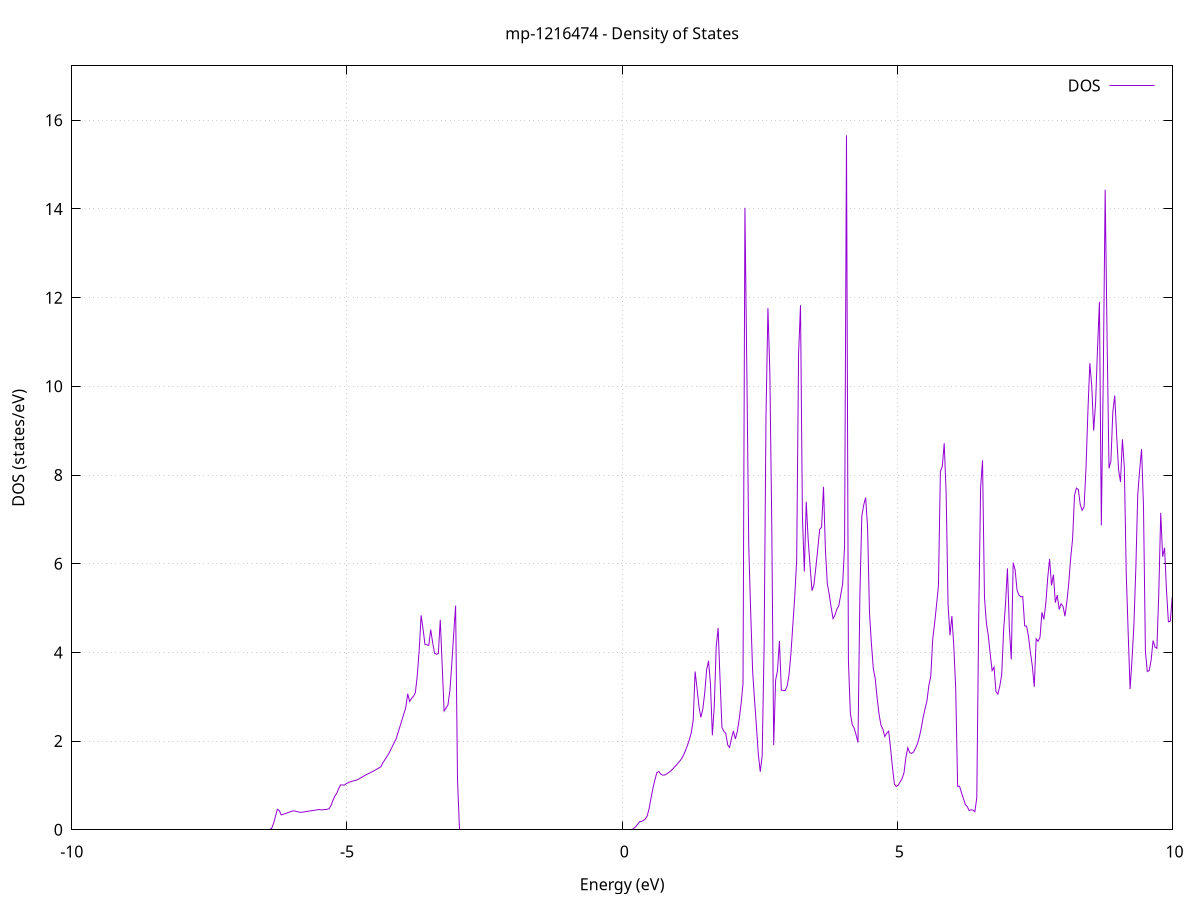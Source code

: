 set title 'mp-1216474 - Density of States'
set xlabel 'Energy (eV)'
set ylabel 'DOS (states/eV)'
set grid
set xrange [-10:10]
set yrange [0:17.226]
set xzeroaxis lt -1
set terminal png size 800,600
set output 'mp-1216474_dos_gnuplot.png'
plot '-' using 1:2 with lines title 'DOS'
-34.743900 0.000000
-34.709100 0.000000
-34.674300 0.000000
-34.639500 0.000000
-34.604600 0.000000
-34.569800 0.000000
-34.535000 0.000000
-34.500200 0.000000
-34.465400 0.000000
-34.430600 0.000000
-34.395700 0.000000
-34.360900 0.000000
-34.326100 0.000000
-34.291300 0.000000
-34.256500 0.000000
-34.221700 0.000000
-34.186800 0.000000
-34.152000 0.000000
-34.117200 0.000000
-34.082400 0.000000
-34.047600 0.000000
-34.012800 0.000000
-33.978000 0.000000
-33.943100 0.000000
-33.908300 0.000000
-33.873500 0.000000
-33.838700 0.000000
-33.803900 0.000000
-33.769100 0.000000
-33.734200 0.000000
-33.699400 0.000000
-33.664600 0.000000
-33.629800 0.000000
-33.595000 0.000000
-33.560200 0.000000
-33.525300 0.000000
-33.490500 0.000000
-33.455700 0.000000
-33.420900 0.000000
-33.386100 0.000000
-33.351300 0.000000
-33.316400 0.000000
-33.281600 0.000000
-33.246800 0.000000
-33.212000 0.000000
-33.177200 0.000000
-33.142400 0.000000
-33.107500 0.000000
-33.072700 0.000000
-33.037900 0.000000
-33.003100 0.000000
-32.968300 0.000000
-32.933500 0.000000
-32.898600 0.000000
-32.863800 0.000000
-32.829000 0.000000
-32.794200 0.000000
-32.759400 0.000000
-32.724600 0.000000
-32.689700 0.000000
-32.654900 0.000000
-32.620100 0.000000
-32.585300 0.000000
-32.550500 0.000000
-32.515700 0.000000
-32.480800 0.000000
-32.446000 0.000000
-32.411200 0.000000
-32.376400 0.000000
-32.341600 0.000000
-32.306800 0.000000
-32.271900 0.000000
-32.237100 0.000000
-32.202300 0.000000
-32.167500 0.000000
-32.132700 0.000000
-32.097900 0.000000
-32.063000 0.000000
-32.028200 0.000000
-31.993400 0.000000
-31.958600 0.000000
-31.923800 0.000000
-31.889000 0.000000
-31.854100 0.000000
-31.819300 0.000000
-31.784500 0.000000
-31.749700 0.000000
-31.714900 0.000000
-31.680100 0.000000
-31.645200 0.000000
-31.610400 0.000000
-31.575600 3.325300
-31.540800 12.666300
-31.506000 12.861000
-31.471200 17.393500
-31.436400 87.759300
-31.401500 10.364900
-31.366700 14.617700
-31.331900 42.558600
-31.297100 24.880500
-31.262300 22.543400
-31.227500 29.054200
-31.192600 19.865200
-31.157800 20.879800
-31.123000 15.881700
-31.088200 56.715300
-31.053400 9.160300
-31.018600 8.404700
-30.983700 12.055500
-30.948900 30.645300
-30.914100 42.107200
-30.879300 14.110900
-30.844500 0.000000
-30.809700 26.529200
-30.774800 8.663200
-30.740000 8.575600
-30.705200 11.039900
-30.670400 15.677500
-30.635600 19.647000
-30.600800 13.934100
-30.565900 326.951100
-30.531100 0.000000
-30.496300 0.000000
-30.461500 0.000000
-30.426700 0.000000
-30.391900 0.000000
-30.357000 0.000000
-30.322200 0.000000
-30.287400 0.000000
-30.252600 0.000000
-30.217800 0.000000
-30.183000 0.000000
-30.148100 0.000000
-30.113300 0.000000
-30.078500 0.000000
-30.043700 0.000000
-30.008900 0.000000
-29.974100 0.000000
-29.939200 0.000000
-29.904400 0.000000
-29.869600 0.000000
-29.834800 0.000000
-29.800000 0.000000
-29.765200 0.000000
-29.730300 0.000000
-29.695500 0.000000
-29.660700 0.000000
-29.625900 0.000000
-29.591100 0.000000
-29.556300 0.000000
-29.521400 0.000000
-29.486600 0.000000
-29.451800 0.000000
-29.417000 0.000000
-29.382200 0.000000
-29.347400 0.000000
-29.312500 0.000000
-29.277700 0.000000
-29.242900 0.000000
-29.208100 0.000000
-29.173300 0.000000
-29.138500 0.000000
-29.103700 0.000000
-29.068800 0.000000
-29.034000 0.000000
-28.999200 0.000000
-28.964400 0.000000
-28.929600 0.000000
-28.894800 0.000000
-28.859900 0.000000
-28.825100 0.000000
-28.790300 0.000000
-28.755500 0.000000
-28.720700 0.000000
-28.685900 0.000000
-28.651000 0.000000
-28.616200 0.000000
-28.581400 0.000000
-28.546600 0.000000
-28.511800 0.000000
-28.477000 0.000000
-28.442100 0.000000
-28.407300 0.000000
-28.372500 0.000000
-28.337700 0.000000
-28.302900 0.000000
-28.268100 0.000000
-28.233200 0.000000
-28.198400 0.000000
-28.163600 0.000000
-28.128800 0.000000
-28.094000 0.000000
-28.059200 0.000000
-28.024300 0.000000
-27.989500 0.000000
-27.954700 0.000000
-27.919900 0.000000
-27.885100 0.000000
-27.850300 0.000000
-27.815400 0.000000
-27.780600 0.000000
-27.745800 0.000000
-27.711000 0.000000
-27.676200 0.000000
-27.641400 0.000000
-27.606500 0.000000
-27.571700 0.000000
-27.536900 0.000000
-27.502100 0.000000
-27.467300 0.000000
-27.432500 0.000000
-27.397600 0.000000
-27.362800 0.000000
-27.328000 0.000000
-27.293200 0.000000
-27.258400 0.000000
-27.223600 0.000000
-27.188700 0.000000
-27.153900 0.000000
-27.119100 0.000000
-27.084300 0.000000
-27.049500 0.000000
-27.014700 0.000000
-26.979800 0.000000
-26.945000 0.000000
-26.910200 0.000000
-26.875400 0.000000
-26.840600 0.000000
-26.805800 0.000000
-26.770900 0.000000
-26.736100 0.000000
-26.701300 0.000000
-26.666500 0.000000
-26.631700 0.000000
-26.596900 0.000000
-26.562100 0.000000
-26.527200 0.000000
-26.492400 0.000000
-26.457600 0.000000
-26.422800 0.000000
-26.388000 0.000000
-26.353200 0.000000
-26.318300 0.000000
-26.283500 0.000000
-26.248700 0.000000
-26.213900 0.000000
-26.179100 0.000000
-26.144300 0.000000
-26.109400 0.000000
-26.074600 0.000000
-26.039800 0.000000
-26.005000 0.000000
-25.970200 0.000000
-25.935400 0.000000
-25.900500 0.000000
-25.865700 0.000000
-25.830900 0.000000
-25.796100 0.000000
-25.761300 0.000000
-25.726500 0.000000
-25.691600 0.000000
-25.656800 0.000000
-25.622000 0.000000
-25.587200 0.000000
-25.552400 0.000000
-25.517600 0.000000
-25.482700 0.000000
-25.447900 0.000000
-25.413100 0.000000
-25.378300 0.000000
-25.343500 0.000000
-25.308700 0.000000
-25.273800 0.000000
-25.239000 0.000000
-25.204200 0.000000
-25.169400 0.000000
-25.134600 0.000000
-25.099800 0.000000
-25.064900 0.000000
-25.030100 0.000000
-24.995300 0.000000
-24.960500 0.000000
-24.925700 0.000000
-24.890900 0.000000
-24.856000 0.000000
-24.821200 0.000000
-24.786400 0.000000
-24.751600 0.000000
-24.716800 0.000000
-24.682000 0.000000
-24.647100 0.000000
-24.612300 0.000000
-24.577500 0.000000
-24.542700 0.000000
-24.507900 0.000000
-24.473100 0.000000
-24.438200 0.000000
-24.403400 0.000000
-24.368600 0.000000
-24.333800 0.000000
-24.299000 0.000000
-24.264200 0.000000
-24.229400 0.000000
-24.194500 0.000000
-24.159700 0.000000
-24.124900 0.000000
-24.090100 0.000000
-24.055300 0.000000
-24.020500 0.000000
-23.985600 0.000000
-23.950800 0.000000
-23.916000 0.000000
-23.881200 0.000000
-23.846400 0.000000
-23.811600 0.000000
-23.776700 0.000000
-23.741900 0.000000
-23.707100 0.000000
-23.672300 0.000000
-23.637500 0.000000
-23.602700 0.000000
-23.567800 0.000000
-23.533000 0.000000
-23.498200 0.000000
-23.463400 0.000000
-23.428600 0.000000
-23.393800 0.000000
-23.358900 0.000000
-23.324100 0.000000
-23.289300 0.000000
-23.254500 0.000000
-23.219700 0.000000
-23.184900 0.000000
-23.150000 0.000000
-23.115200 0.000000
-23.080400 0.000000
-23.045600 0.000000
-23.010800 0.000000
-22.976000 0.000000
-22.941100 0.000000
-22.906300 0.000000
-22.871500 0.000000
-22.836700 0.000000
-22.801900 0.000000
-22.767100 0.000000
-22.732200 0.000000
-22.697400 0.000000
-22.662600 0.000000
-22.627800 0.000000
-22.593000 0.000000
-22.558200 0.000000
-22.523300 0.000000
-22.488500 0.000000
-22.453700 0.000000
-22.418900 0.000000
-22.384100 0.000000
-22.349300 0.000000
-22.314400 0.000000
-22.279600 0.000000
-22.244800 0.000000
-22.210000 0.000000
-22.175200 0.000000
-22.140400 0.000000
-22.105500 0.000000
-22.070700 0.000000
-22.035900 0.000000
-22.001100 0.000000
-21.966300 0.000000
-21.931500 0.000000
-21.896600 0.000000
-21.861800 0.000000
-21.827000 0.000000
-21.792200 0.000000
-21.757400 0.000000
-21.722600 0.000000
-21.687800 0.000000
-21.652900 0.000000
-21.618100 0.000000
-21.583300 0.000000
-21.548500 0.000000
-21.513700 0.000000
-21.478900 0.000000
-21.444000 0.000000
-21.409200 0.000000
-21.374400 0.000000
-21.339600 0.000000
-21.304800 0.000000
-21.270000 0.000000
-21.235100 0.000000
-21.200300 0.000000
-21.165500 0.000000
-21.130700 0.000000
-21.095900 0.000000
-21.061100 0.000000
-21.026200 0.000000
-20.991400 0.000000
-20.956600 0.000000
-20.921800 0.000000
-20.887000 0.000000
-20.852200 0.000000
-20.817300 0.000000
-20.782500 0.000000
-20.747700 0.000000
-20.712900 0.000000
-20.678100 0.000000
-20.643300 0.000000
-20.608400 0.000000
-20.573600 0.000000
-20.538800 0.000000
-20.504000 0.000000
-20.469200 0.000000
-20.434400 0.000000
-20.399500 0.000000
-20.364700 0.000000
-20.329900 0.000000
-20.295100 0.000000
-20.260300 0.000000
-20.225500 0.000000
-20.190600 0.000000
-20.155800 0.000000
-20.121000 0.000000
-20.086200 0.000000
-20.051400 0.000000
-20.016600 0.000000
-19.981700 0.000000
-19.946900 0.000000
-19.912100 0.000000
-19.877300 0.000000
-19.842500 0.000000
-19.807700 0.000000
-19.772800 0.000000
-19.738000 0.000000
-19.703200 0.000000
-19.668400 0.000000
-19.633600 0.000000
-19.598800 0.000000
-19.563900 0.000000
-19.529100 0.000000
-19.494300 0.000000
-19.459500 0.000000
-19.424700 0.000000
-19.389900 0.000000
-19.355100 0.000000
-19.320200 0.000000
-19.285400 0.000000
-19.250600 0.000000
-19.215800 0.000000
-19.181000 0.000000
-19.146200 0.000000
-19.111300 0.000000
-19.076500 0.000000
-19.041700 0.000000
-19.006900 0.000000
-18.972100 0.000000
-18.937300 0.000000
-18.902400 0.000000
-18.867600 0.000000
-18.832800 0.000000
-18.798000 0.000000
-18.763200 0.000000
-18.728400 0.000000
-18.693500 0.000000
-18.658700 0.000000
-18.623900 0.000000
-18.589100 0.000000
-18.554300 0.000000
-18.519500 0.000000
-18.484600 0.000000
-18.449800 0.000000
-18.415000 0.000000
-18.380200 0.000000
-18.345400 0.000000
-18.310600 0.000000
-18.275700 0.000000
-18.240900 0.000000
-18.206100 0.000000
-18.171300 0.000000
-18.136500 0.000000
-18.101700 0.000000
-18.066800 0.000000
-18.032000 0.000000
-17.997200 0.000000
-17.962400 0.000000
-17.927600 0.000000
-17.892800 0.000000
-17.857900 0.000000
-17.823100 0.000000
-17.788300 0.000000
-17.753500 0.000000
-17.718700 0.000000
-17.683900 0.000000
-17.649000 0.000000
-17.614200 0.000000
-17.579400 0.000000
-17.544600 0.000000
-17.509800 0.000000
-17.475000 0.000000
-17.440100 0.000000
-17.405300 0.000000
-17.370500 0.000000
-17.335700 0.000000
-17.300900 0.000000
-17.266100 0.000000
-17.231200 0.000000
-17.196400 0.000000
-17.161600 0.000000
-17.126800 0.000000
-17.092000 0.000000
-17.057200 0.000000
-17.022300 0.000000
-16.987500 0.000000
-16.952700 0.000000
-16.917900 0.000000
-16.883100 0.000000
-16.848300 0.000000
-16.813500 0.000000
-16.778600 0.000000
-16.743800 0.000000
-16.709000 0.000000
-16.674200 0.000000
-16.639400 0.000000
-16.604600 0.000000
-16.569700 0.000000
-16.534900 0.000000
-16.500100 0.000000
-16.465300 0.000000
-16.430500 0.000000
-16.395700 0.000000
-16.360800 0.000000
-16.326000 0.000000
-16.291200 0.000000
-16.256400 0.000000
-16.221600 0.000000
-16.186800 0.000000
-16.151900 0.000000
-16.117100 0.000000
-16.082300 0.000000
-16.047500 0.000000
-16.012700 0.000000
-15.977900 0.000000
-15.943000 0.000000
-15.908200 0.000000
-15.873400 0.000000
-15.838600 0.000000
-15.803800 0.000000
-15.769000 0.000000
-15.734100 0.000000
-15.699300 0.000000
-15.664500 0.000000
-15.629700 0.000000
-15.594900 0.000000
-15.560100 0.000000
-15.525200 0.000000
-15.490400 0.000000
-15.455600 0.000000
-15.420800 0.000000
-15.386000 0.000000
-15.351200 0.000000
-15.316300 0.000000
-15.281500 0.000000
-15.246700 0.000000
-15.211900 0.000000
-15.177100 0.000000
-15.142300 0.000000
-15.107400 0.000000
-15.072600 0.000000
-15.037800 0.000000
-15.003000 0.000000
-14.968200 0.000000
-14.933400 0.000000
-14.898500 0.000000
-14.863700 0.000000
-14.828900 0.000000
-14.794100 0.000000
-14.759300 0.000000
-14.724500 0.000000
-14.689600 0.000000
-14.654800 0.000000
-14.620000 0.000000
-14.585200 0.000000
-14.550400 0.000000
-14.515600 0.000000
-14.480800 0.000000
-14.445900 0.000000
-14.411100 0.000000
-14.376300 0.000000
-14.341500 0.000000
-14.306700 0.000000
-14.271900 0.000000
-14.237000 0.000000
-14.202200 0.000000
-14.167400 0.000000
-14.132600 0.000000
-14.097800 0.000000
-14.063000 0.000000
-14.028100 0.000000
-13.993300 0.000000
-13.958500 0.000000
-13.923700 0.000000
-13.888900 0.000000
-13.854100 0.000000
-13.819200 0.000000
-13.784400 0.000000
-13.749600 0.000000
-13.714800 0.000000
-13.680000 0.000000
-13.645200 0.000000
-13.610300 0.000000
-13.575500 0.000000
-13.540700 0.000000
-13.505900 0.000000
-13.471100 0.000000
-13.436300 0.000000
-13.401400 0.000000
-13.366600 0.000000
-13.331800 0.000000
-13.297000 0.000000
-13.262200 0.000000
-13.227400 0.000000
-13.192500 0.000000
-13.157700 0.000000
-13.122900 0.000000
-13.088100 0.000000
-13.053300 0.000000
-13.018500 0.000000
-12.983600 0.000000
-12.948800 0.000000
-12.914000 0.000000
-12.879200 0.000000
-12.844400 0.000000
-12.809600 0.000000
-12.774700 0.000000
-12.739900 0.000000
-12.705100 0.000000
-12.670300 0.000000
-12.635500 0.000000
-12.600700 0.000000
-12.565800 0.000000
-12.531000 0.000000
-12.496200 0.000000
-12.461400 0.000000
-12.426600 0.000000
-12.391800 0.000000
-12.356900 0.000000
-12.322100 0.000000
-12.287300 0.000000
-12.252500 0.000000
-12.217700 0.000000
-12.182900 0.000000
-12.148000 0.000000
-12.113200 0.000000
-12.078400 0.000000
-12.043600 0.000000
-12.008800 0.000000
-11.974000 0.000000
-11.939200 0.000000
-11.904300 0.000000
-11.869500 0.000000
-11.834700 0.000000
-11.799900 0.000000
-11.765100 0.000000
-11.730300 0.000000
-11.695400 0.000000
-11.660600 0.000000
-11.625800 0.000000
-11.591000 0.000000
-11.556200 0.000000
-11.521400 0.000000
-11.486500 0.000000
-11.451700 0.000000
-11.416900 0.000000
-11.382100 0.000000
-11.347300 0.000000
-11.312500 0.000000
-11.277600 0.000000
-11.242800 0.000000
-11.208000 0.000000
-11.173200 0.000000
-11.138400 0.000000
-11.103600 0.000000
-11.068700 0.000000
-11.033900 0.000000
-10.999100 0.000000
-10.964300 0.000000
-10.929500 0.000000
-10.894700 0.000000
-10.859800 0.000000
-10.825000 0.000000
-10.790200 0.000000
-10.755400 0.000000
-10.720600 0.000000
-10.685800 0.000000
-10.650900 0.000000
-10.616100 0.000000
-10.581300 0.000000
-10.546500 0.000000
-10.511700 0.000000
-10.476900 0.000000
-10.442000 0.000000
-10.407200 0.000000
-10.372400 0.000000
-10.337600 0.000000
-10.302800 0.000000
-10.268000 0.000000
-10.233100 0.000000
-10.198300 0.000000
-10.163500 0.000000
-10.128700 0.000000
-10.093900 0.000000
-10.059100 0.000000
-10.024200 0.000000
-9.989400 0.000000
-9.954600 0.000000
-9.919800 0.000000
-9.885000 0.000000
-9.850200 0.000000
-9.815300 0.000000
-9.780500 0.000000
-9.745700 0.000000
-9.710900 0.000000
-9.676100 0.000000
-9.641300 0.000000
-9.606500 0.000000
-9.571600 0.000000
-9.536800 0.000000
-9.502000 0.000000
-9.467200 0.000000
-9.432400 0.000000
-9.397600 0.000000
-9.362700 0.000000
-9.327900 0.000000
-9.293100 0.000000
-9.258300 0.000000
-9.223500 0.000000
-9.188700 0.000000
-9.153800 0.000000
-9.119000 0.000000
-9.084200 0.000000
-9.049400 0.000000
-9.014600 0.000000
-8.979800 0.000000
-8.944900 0.000000
-8.910100 0.000000
-8.875300 0.000000
-8.840500 0.000000
-8.805700 0.000000
-8.770900 0.000000
-8.736000 0.000000
-8.701200 0.000000
-8.666400 0.000000
-8.631600 0.000000
-8.596800 0.000000
-8.562000 0.000000
-8.527100 0.000000
-8.492300 0.000000
-8.457500 0.000000
-8.422700 0.000000
-8.387900 0.000000
-8.353100 0.000000
-8.318200 0.000000
-8.283400 0.000000
-8.248600 0.000000
-8.213800 0.000000
-8.179000 0.000000
-8.144200 0.000000
-8.109300 0.000000
-8.074500 0.000000
-8.039700 0.000000
-8.004900 0.000000
-7.970100 0.000000
-7.935300 0.000000
-7.900400 0.000000
-7.865600 0.000000
-7.830800 0.000000
-7.796000 0.000000
-7.761200 0.000000
-7.726400 0.000000
-7.691500 0.000000
-7.656700 0.000000
-7.621900 0.000000
-7.587100 0.000000
-7.552300 0.000000
-7.517500 0.000000
-7.482600 0.000000
-7.447800 0.000000
-7.413000 0.000000
-7.378200 0.000000
-7.343400 0.000000
-7.308600 0.000000
-7.273700 0.000000
-7.238900 0.000000
-7.204100 0.000000
-7.169300 0.000000
-7.134500 0.000000
-7.099700 0.000000
-7.064900 0.000000
-7.030000 0.000000
-6.995200 0.000000
-6.960400 0.000000
-6.925600 0.000000
-6.890800 0.000000
-6.856000 0.000000
-6.821100 0.000000
-6.786300 0.000000
-6.751500 0.000000
-6.716700 0.000000
-6.681900 0.000000
-6.647100 0.000000
-6.612200 0.000000
-6.577400 0.000000
-6.542600 0.000000
-6.507800 0.000000
-6.473000 0.000000
-6.438200 0.000000
-6.403300 0.000000
-6.368500 0.031900
-6.333700 0.146200
-6.298900 0.304200
-6.264100 0.462400
-6.229300 0.431900
-6.194400 0.334700
-6.159600 0.349600
-6.124800 0.364500
-6.090000 0.379500
-6.055200 0.394400
-6.020400 0.409400
-5.985500 0.423700
-5.950700 0.424800
-5.915900 0.413500
-5.881100 0.402000
-5.846300 0.393300
-5.811500 0.396200
-5.776600 0.403200
-5.741800 0.410200
-5.707000 0.417200
-5.672200 0.424200
-5.637400 0.431100
-5.602600 0.438100
-5.567700 0.445100
-5.532900 0.452100
-5.498100 0.455400
-5.463300 0.448700
-5.428500 0.452800
-5.393700 0.457000
-5.358800 0.461100
-5.324000 0.476000
-5.289200 0.550900
-5.254400 0.665600
-5.219600 0.762000
-5.184800 0.824200
-5.149900 0.933400
-5.115100 1.013600
-5.080300 1.009500
-5.045500 1.009300
-5.010700 1.041300
-4.975900 1.063400
-4.941000 1.080700
-4.906200 1.095700
-4.871400 1.106000
-4.836600 1.116700
-4.801800 1.133500
-4.767000 1.158400
-4.732200 1.183400
-4.697300 1.208400
-4.662500 1.233300
-4.627700 1.255200
-4.592900 1.277400
-4.558100 1.298700
-4.523300 1.320400
-4.488400 1.344500
-4.453600 1.369200
-4.418800 1.394700
-4.384000 1.421200
-4.349200 1.509100
-4.314400 1.573700
-4.279500 1.638300
-4.244700 1.708800
-4.209900 1.790200
-4.175100 1.880600
-4.140300 1.969500
-4.105500 2.055500
-4.070600 2.194200
-4.035800 2.334200
-4.001000 2.474500
-3.966200 2.616300
-3.931400 2.758400
-3.896600 3.067900
-3.861700 2.892800
-3.826900 2.962200
-3.792100 3.008900
-3.757300 3.092200
-3.722500 3.479000
-3.687700 4.051300
-3.652800 4.835600
-3.618000 4.530900
-3.583200 4.181900
-3.548400 4.170300
-3.513600 4.158100
-3.478800 4.514500
-3.443900 4.227600
-3.409100 3.981700
-3.374300 3.956100
-3.339500 3.976200
-3.304700 4.735500
-3.269900 3.711200
-3.235000 2.679200
-3.200200 2.743500
-3.165400 2.814500
-3.130600 3.125600
-3.095800 3.732500
-3.061000 4.414500
-3.026100 5.054000
-2.991300 1.122800
-2.956500 0.000000
-2.921700 0.000000
-2.886900 0.000000
-2.852100 0.000000
-2.817200 0.000000
-2.782400 0.000000
-2.747600 0.000000
-2.712800 0.000000
-2.678000 0.000000
-2.643200 0.000000
-2.608300 0.000000
-2.573500 0.000000
-2.538700 0.000000
-2.503900 0.000000
-2.469100 0.000000
-2.434300 0.000000
-2.399400 0.000000
-2.364600 0.000000
-2.329800 0.000000
-2.295000 0.000000
-2.260200 0.000000
-2.225400 0.000000
-2.190600 0.000000
-2.155700 0.000000
-2.120900 0.000000
-2.086100 0.000000
-2.051300 0.000000
-2.016500 0.000000
-1.981700 0.000000
-1.946800 0.000000
-1.912000 0.000000
-1.877200 0.000000
-1.842400 0.000000
-1.807600 0.000000
-1.772800 0.000000
-1.737900 0.000000
-1.703100 0.000000
-1.668300 0.000000
-1.633500 0.000000
-1.598700 0.000000
-1.563900 0.000000
-1.529000 0.000000
-1.494200 0.000000
-1.459400 0.000000
-1.424600 0.000000
-1.389800 0.000000
-1.355000 0.000000
-1.320100 0.000000
-1.285300 0.000000
-1.250500 0.000000
-1.215700 0.000000
-1.180900 0.000000
-1.146100 0.000000
-1.111200 0.000000
-1.076400 0.000000
-1.041600 0.000000
-1.006800 0.000000
-0.972000 0.000000
-0.937200 0.000000
-0.902300 0.000000
-0.867500 0.000000
-0.832700 0.000000
-0.797900 0.000000
-0.763100 0.000000
-0.728300 0.000000
-0.693400 0.000000
-0.658600 0.000000
-0.623800 0.000000
-0.589000 0.000000
-0.554200 0.000000
-0.519400 0.000000
-0.484500 0.000000
-0.449700 0.000000
-0.414900 0.000000
-0.380100 0.000000
-0.345300 0.000000
-0.310500 0.000000
-0.275600 0.000000
-0.240800 0.000000
-0.206000 0.000000
-0.171200 0.000000
-0.136400 0.000000
-0.101600 0.000000
-0.066700 0.000000
-0.031900 0.000000
0.002900 0.000000
0.037700 0.000000
0.072500 0.000000
0.107300 0.000000
0.142100 0.000000
0.177000 0.004300
0.211800 0.031300
0.246600 0.071700
0.281400 0.123200
0.316200 0.184300
0.351000 0.187500
0.385900 0.210700
0.420700 0.242700
0.455500 0.313500
0.490300 0.479200
0.525100 0.716500
0.559900 0.939100
0.594800 1.122900
0.629600 1.287400
0.664400 1.315900
0.699200 1.259300
0.734000 1.232900
0.768800 1.232500
0.803700 1.255700
0.838500 1.285300
0.873300 1.315200
0.908100 1.356600
0.942900 1.402000
0.977700 1.450400
1.012600 1.499900
1.047400 1.549300
1.082200 1.603900
1.117000 1.688000
1.151800 1.790000
1.186600 1.906600
1.221500 2.032100
1.256300 2.187100
1.291100 2.470300
1.325900 3.569600
1.360700 3.188200
1.395500 2.781200
1.430400 2.534100
1.465200 2.716400
1.500000 3.076000
1.534800 3.605800
1.569600 3.808900
1.604400 3.296100
1.639300 2.130800
1.674100 2.784000
1.708900 4.124000
1.743700 4.549900
1.778500 3.405000
1.813300 2.308700
1.848200 2.220300
1.883000 2.172300
1.917800 1.911700
1.952600 1.856000
1.987400 2.065600
2.022200 2.227900
2.057100 2.046900
2.091900 2.212200
2.126700 2.489300
2.161500 2.842000
2.196300 3.293200
2.231100 14.026100
2.266000 10.316900
2.300800 6.371300
2.335600 4.913200
2.370400 3.584500
2.405200 2.936600
2.440000 2.334300
2.474900 1.693900
2.509700 1.308900
2.544500 1.673300
2.579300 4.121600
2.614100 9.344700
2.648900 11.762200
2.683700 10.314900
2.718600 6.905200
2.753400 1.909700
2.788200 3.366700
2.823000 3.592500
2.857800 4.256700
2.892600 3.148000
2.927500 3.141800
2.962300 3.140500
2.997100 3.235000
3.031900 3.489500
3.066700 3.971700
3.101500 4.619300
3.136400 5.261000
3.171200 6.079700
3.206000 10.737500
3.240800 11.828800
3.275600 7.067700
3.310400 5.823700
3.345300 7.397700
3.380100 6.542800
3.414900 5.941600
3.449700 5.390400
3.484500 5.525100
3.519300 5.908400
3.554200 6.329300
3.589000 6.774800
3.623800 6.822500
3.658600 7.733400
3.693400 6.308900
3.728200 5.545100
3.763100 5.306700
3.797900 5.013600
3.832700 4.761000
3.867500 4.844600
3.902300 4.975300
3.937100 5.053800
3.972000 5.299900
4.006800 5.543300
4.041600 6.400900
4.076400 15.660200
4.111200 3.827100
4.146000 2.633200
4.180900 2.372100
4.215700 2.289900
4.250500 2.142000
4.285300 1.966700
4.320100 5.310500
4.354900 7.074400
4.389800 7.326200
4.424600 7.492300
4.459400 6.824000
4.494200 4.896200
4.529000 4.200900
4.563800 3.639800
4.598700 3.405500
4.633500 2.968900
4.668300 2.603100
4.703100 2.358400
4.737900 2.267600
4.772700 2.101600
4.807600 2.179700
4.842400 2.223700
4.877200 1.840100
4.912000 1.403200
4.946800 1.031300
4.981600 0.975800
5.016400 1.004900
5.051300 1.079100
5.086100 1.154100
5.120900 1.282000
5.155700 1.633200
5.190500 1.850200
5.225300 1.737800
5.260200 1.722600
5.295000 1.752200
5.329800 1.840200
5.364600 1.936000
5.399400 2.087200
5.434200 2.284900
5.469100 2.535500
5.503900 2.731100
5.538700 2.910200
5.573500 3.257000
5.608300 3.463500
5.643100 4.303200
5.678000 4.659100
5.712800 5.071900
5.747600 5.510900
5.782400 8.079800
5.817200 8.192200
5.852000 8.718100
5.886900 7.596200
5.921700 5.084500
5.956500 4.387300
5.991300 4.819200
6.026100 4.144200
6.060900 3.185300
6.095800 0.977700
6.130600 0.981700
6.165400 0.837000
6.200200 0.706900
6.235000 0.570700
6.269800 0.524800
6.304700 0.434800
6.339500 0.449300
6.374300 0.444800
6.409100 0.407900
6.443900 0.721900
6.478700 4.760400
6.513600 7.716100
6.548400 8.330300
6.583200 5.252700
6.618000 4.659900
6.652800 4.382200
6.687600 3.966800
6.722500 3.589200
6.757300 3.667100
6.792100 3.119100
6.826900 3.058900
6.861700 3.240600
6.896500 3.493000
6.931400 4.495200
6.966200 5.100900
7.001000 5.895400
7.035800 4.543000
7.070600 3.842200
7.105400 6.023400
7.140300 5.861500
7.175100 5.407400
7.209900 5.291800
7.244700 5.254600
7.279500 5.258300
7.314300 4.596600
7.349200 4.591100
7.384000 4.354700
7.418800 3.991800
7.453600 3.688600
7.488400 3.224700
7.523200 4.306400
7.558000 4.249300
7.592900 4.341900
7.627700 4.903600
7.662500 4.743100
7.697300 5.094000
7.732100 5.672000
7.766900 6.108200
7.801800 5.510100
7.836600 5.754400
7.871400 5.123200
7.906200 5.292500
7.941000 4.968100
7.975800 5.098000
8.010700 5.036300
8.045500 4.816700
8.080300 5.135800
8.115100 5.563500
8.149900 6.127300
8.184700 6.555200
8.219600 7.542000
8.254400 7.704000
8.289200 7.670800
8.324000 7.331500
8.358800 7.203500
8.393600 7.287300
8.428500 8.154500
8.463300 9.449100
8.498100 10.522200
8.532900 10.007000
8.567700 9.002200
8.602500 9.622800
8.637400 10.840800
8.672200 11.901100
8.707000 6.865600
8.741800 10.184100
8.776600 14.433300
8.811400 11.099400
8.846300 8.151500
8.881100 8.315300
8.915900 9.423700
8.950700 9.791800
8.985500 8.893200
9.020300 8.115700
9.055200 7.844700
9.090000 8.803700
9.124800 8.172800
9.159600 5.776100
9.194400 4.449600
9.229200 3.173800
9.264100 3.829500
9.298900 4.625800
9.333700 5.893700
9.368500 7.551800
9.403300 8.117000
9.438100 8.582200
9.473000 7.298700
9.507800 4.020500
9.542600 3.566400
9.577400 3.590300
9.612200 3.829200
9.647000 4.267100
9.681900 4.120300
9.716700 4.092100
9.751500 5.365300
9.786300 7.147200
9.821100 6.156800
9.855900 6.359600
9.890700 5.396600
9.925600 4.691400
9.960400 4.702800
9.995200 5.249100
10.030000 5.135100
10.064800 7.233400
10.099600 3.663900
10.134500 3.192900
10.169300 2.946100
10.204100 2.972200
10.238900 3.053300
10.273700 3.364300
10.308500 3.773300
10.343400 4.473400
10.378200 4.749000
10.413000 5.604900
10.447800 6.120700
10.482600 7.841800
10.517400 9.129900
10.552300 5.363900
10.587100 4.505900
10.621900 3.673600
10.656700 2.945800
10.691500 2.587900
10.726300 2.887800
10.761200 3.178200
10.796000 5.562000
10.830800 6.532400
10.865600 6.878900
10.900400 6.147300
10.935200 6.325300
10.970100 5.877000
11.004900 5.955300
11.039700 6.128500
11.074500 5.516100
11.109300 4.121500
11.144100 4.626100
11.179000 4.373900
11.213800 3.363600
11.248600 3.606000
11.283400 3.787900
11.318200 4.109100
11.353000 6.506200
11.387900 5.061300
11.422700 5.935400
11.457500 5.972400
11.492300 6.774700
11.527100 10.002100
11.561900 2.974700
11.596800 3.181900
11.631600 3.093500
11.666400 3.600700
11.701200 4.510900
11.736000 5.268800
11.770800 7.375800
11.805700 6.205900
11.840500 4.117400
11.875300 2.836000
11.910100 2.234400
11.944900 1.834200
11.979700 1.792000
12.014600 1.983700
12.049400 2.373900
12.084200 2.806000
12.119000 4.282900
12.153800 3.193100
12.188600 2.827300
12.223500 3.016900
12.258300 3.159800
12.293100 3.203700
12.327900 3.171600
12.362700 3.026600
12.397500 2.915200
12.432300 3.053500
12.467200 3.142600
12.502000 3.407600
12.536800 4.227100
12.571600 5.483500
12.606400 5.208800
12.641200 4.428900
12.676100 4.058200
12.710900 4.217000
12.745700 4.612600
12.780500 5.659400
12.815300 7.143000
12.850100 4.556400
12.885000 3.431700
12.919800 1.956500
12.954600 1.962000
12.989400 2.241700
13.024200 2.495100
13.059000 2.919000
13.093900 3.251000
13.128700 3.500000
13.163500 3.806700
13.198300 4.136400
13.233100 3.267800
13.267900 2.954900
13.302800 2.692800
13.337600 2.383800
13.372400 1.997700
13.407200 1.792500
13.442000 2.292300
13.476800 2.671000
13.511700 2.935100
13.546500 3.434400
13.581300 4.082900
13.616100 3.371600
13.650900 2.737400
13.685700 1.084400
13.720600 0.965100
13.755400 0.885400
13.790200 0.845300
13.825000 0.831000
13.859800 0.829600
13.894600 0.839400
13.929500 0.860400
13.964300 0.887200
13.999100 0.913700
14.033900 0.936600
14.068700 0.960700
14.103500 1.035900
14.138400 1.138800
14.173200 1.259600
14.208000 1.453500
14.242800 1.715700
14.277600 1.796800
14.312400 1.825900
14.347300 1.930400
14.382100 2.255300
14.416900 2.013200
14.451700 1.571600
14.486500 1.364100
14.521300 1.286200
14.556200 1.187000
14.591000 1.086000
14.625800 0.938200
14.660600 0.803700
14.695400 0.761500
14.730200 0.725800
14.765000 0.690000
14.799900 0.654200
14.834700 0.618400
14.869500 0.547700
14.904300 0.470200
14.939100 0.398700
14.973900 0.314600
15.008800 0.287200
15.043600 0.259800
15.078400 0.232300
15.113200 0.204900
15.148000 0.177400
15.182800 0.150000
15.217700 0.122500
15.252500 0.095000
15.287300 0.067600
15.322100 0.040100
15.356900 0.012600
15.391700 0.000000
15.426600 0.000000
15.461400 0.000000
15.496200 0.000000
15.531000 0.018900
15.565800 0.041100
15.600600 0.063300
15.635500 0.085500
15.670300 0.107700
15.705100 0.129900
15.739900 0.179200
15.774700 0.276900
15.809500 0.411600
15.844400 0.563100
15.879200 0.670600
15.914000 0.943800
15.948800 1.000600
15.983600 1.216800
16.018400 1.489300
16.053300 1.390100
16.088100 1.468300
16.122900 1.553500
16.157700 1.808200
16.192500 1.621300
16.227300 1.427200
16.262200 1.305000
16.297000 1.173000
16.331800 1.130800
16.366600 1.111900
16.401400 1.097800
16.436200 1.086800
16.471100 1.080300
16.505900 1.078500
16.540700 1.078700
16.575500 1.079800
16.610300 1.080200
16.645100 1.071800
16.680000 1.073000
16.714800 1.079200
16.749600 1.090900
16.784400 1.107900
16.819200 1.126400
16.854000 1.131900
16.888900 1.148700
16.923700 1.169500
16.958500 1.198000
16.993300 1.230100
17.028100 1.264300
17.062900 1.317100
17.097800 1.415000
17.132600 1.546700
17.167400 1.717300
17.202200 1.888300
17.237000 2.345100
17.271800 2.511000
17.306600 2.838900
17.341500 3.189900
17.376300 3.442000
17.411100 2.777900
17.445900 2.661700
17.480700 2.572500
17.515500 2.507100
17.550400 2.412400
17.585200 2.276800
17.620000 2.192800
17.654800 2.123100
17.689600 2.046700
17.724400 2.122100
17.759300 1.812500
17.794100 1.667700
17.828900 1.579100
17.863700 1.517800
17.898500 1.491800
17.933300 1.507600
17.968200 1.526100
18.003000 1.546500
18.037800 1.577900
18.072600 1.621200
18.107400 1.673800
18.142200 1.743500
18.177100 2.093600
18.211900 2.052000
18.246700 2.055000
18.281500 2.118800
18.316300 2.228600
18.351100 2.123200
18.386000 1.923400
18.420800 1.646700
18.455600 1.256700
18.490400 0.863800
18.525200 0.750700
18.560000 1.015200
18.594900 1.488100
18.629700 1.833500
18.664500 2.038700
18.699300 1.827400
18.734100 1.821700
18.768900 1.815700
18.803800 1.812500
18.838600 1.789000
18.873400 1.748000
18.908200 1.702800
18.943000 1.628200
18.977800 1.532900
19.012700 1.444900
19.047500 1.306900
19.082300 1.242400
19.117100 1.266600
19.151900 1.351500
19.186700 1.476200
19.221600 1.666400
19.256400 1.867100
19.291200 2.050500
19.326000 2.239100
19.360800 2.309600
19.395600 2.379800
19.430500 2.491700
19.465300 2.616900
19.500100 2.848600
19.534900 2.953100
19.569700 3.050300
19.604500 3.173600
19.639300 3.006000
19.674200 2.950900
19.709000 3.049400
19.743800 3.191800
19.778600 2.508300
19.813400 2.018600
19.848200 1.767600
19.883100 1.663800
19.917900 1.749500
19.952700 1.807200
19.987500 1.819300
20.022300 2.012300
20.057100 2.451400
20.092000 3.310900
20.126800 3.566000
20.161600 3.909800
20.196400 4.465800
20.231200 4.402000
20.266000 4.323600
20.300900 4.519300
20.335700 4.363800
20.370500 4.067500
20.405300 3.327400
20.440100 2.971500
20.474900 2.706300
20.509800 2.509100
20.544600 2.389700
20.579400 2.781700
20.614200 2.290600
20.649000 2.080300
20.683800 1.941500
20.718700 1.868000
20.753500 1.960200
20.788300 2.029500
20.823100 2.377900
20.857900 2.676500
20.892700 3.151800
20.927600 2.935100
20.962400 3.043300
20.997200 2.965900
21.032000 3.110400
21.066800 3.274200
21.101600 4.107400
21.136500 4.431700
21.171300 4.733400
21.206100 3.575900
21.240900 3.026400
21.275700 3.189200
21.310500 3.370600
21.345400 3.773500
21.380200 4.203200
21.415000 4.247800
21.449800 4.244700
21.484600 4.120100
21.519400 3.641200
21.554300 3.206600
21.589100 2.826300
21.623900 2.616800
21.658700 2.717600
21.693500 2.951300
21.728300 3.167200
21.763200 3.384700
21.798000 3.613200
21.832800 3.800200
21.867600 3.827400
21.902400 3.758500
21.937200 3.678000
21.972100 3.545100
22.006900 3.413700
22.041700 3.262900
22.076500 3.151100
22.111300 3.326100
22.146100 4.420700
22.180900 4.912800
22.215800 5.007500
22.250600 3.370900
22.285400 3.247800
22.320200 4.027000
22.355000 5.539700
22.389800 5.334800
22.424700 5.135800
22.459500 5.251800
22.494300 5.244000
22.529100 6.244200
22.563900 4.796300
22.598700 4.040300
22.633600 3.628200
22.668400 3.419600
22.703200 3.713200
22.738000 4.939800
22.772800 5.197800
22.807600 3.975500
22.842500 3.703100
22.877300 3.564600
22.912100 3.430900
22.946900 3.458700
22.981700 3.505300
23.016500 3.568900
23.051400 3.682200
23.086200 3.580800
23.121000 3.492800
23.155800 2.917000
23.190600 2.537000
23.225400 2.132300
23.260300 1.965800
23.295100 1.905300
23.329900 1.772700
23.364700 1.685400
23.399500 1.695500
23.434300 1.867300
23.469200 1.584900
23.504000 1.507800
23.538800 1.523800
23.573600 1.442500
23.608400 1.285900
23.643200 1.217200
23.678100 1.195000
23.712900 1.246700
23.747700 1.294000
23.782500 1.293700
23.817300 1.293400
23.852100 1.315600
23.887000 1.348500
23.921800 1.414200
23.956600 1.561900
23.991400 2.168100
24.026200 3.885300
24.061000 3.943500
24.095900 3.263900
24.130700 3.253800
24.165500 3.251900
24.200300 4.651200
24.235100 2.941600
24.269900 1.480200
24.304800 1.248900
24.339600 1.369900
24.374400 1.418600
24.409200 1.351600
24.444000 1.386500
24.478800 1.446000
24.513600 1.519000
24.548500 1.610600
24.583300 1.683600
24.618100 1.863200
24.652900 1.909000
24.687700 1.992800
24.722500 2.087400
24.757400 2.168200
24.792200 2.256200
24.827000 2.440200
24.861800 2.737800
24.896600 3.051400
24.931400 3.388300
24.966300 3.677700
25.001100 4.192100
25.035900 4.465700
25.070700 4.734800
25.105500 3.995100
25.140300 3.550500
25.175200 2.906300
25.210000 2.368500
25.244800 2.065900
25.279600 1.864400
25.314400 1.718600
25.349200 1.703000
25.384100 2.161800
25.418900 2.391300
25.453700 2.726800
25.488500 2.054900
25.523300 1.928100
25.558100 2.099900
25.593000 2.101500
25.627800 2.136700
25.662600 2.296400
25.697400 2.531500
25.732200 2.723400
25.767000 3.124100
25.801900 3.778300
25.836700 4.418600
25.871500 4.524600
25.906300 3.782400
25.941100 3.195300
25.975900 2.827300
26.010800 2.835200
26.045600 2.798100
26.080400 2.956300
26.115200 2.284400
26.150000 2.038300
26.184800 2.102600
26.219700 2.130600
26.254500 2.299100
26.289300 2.592700
26.324100 2.923900
26.358900 3.299500
26.393700 3.621800
26.428600 4.172700
26.463400 4.293200
26.498200 4.345500
26.533000 4.674300
26.567800 4.316700
26.602600 3.934700
26.637500 3.738900
26.672300 3.578400
26.707100 3.314400
26.741900 3.050000
26.776700 2.684900
26.811500 2.403400
26.846400 2.212700
26.881200 1.834500
26.916000 1.794500
26.950800 1.859300
26.985600 1.967200
27.020400 2.104100
27.055200 2.294600
27.090100 2.543900
27.124900 2.913100
27.159700 2.771600
27.194500 2.872900
27.229300 3.066400
27.264100 3.198100
27.299000 3.308700
27.333800 3.539000
27.368600 4.450000
27.403400 4.094000
27.438200 4.147300
27.473000 4.036900
27.507900 4.015500
27.542700 4.224000
27.577500 4.188500
27.612300 3.815800
27.647100 2.565300
27.681900 2.461800
27.716800 2.529400
27.751600 2.691300
27.786400 2.890300
27.821200 2.858200
27.856000 2.794500
27.890800 2.683900
27.925700 2.497000
27.960500 2.400900
27.995300 2.337200
28.030100 2.304300
28.064900 2.263100
28.099700 2.289600
28.134600 2.422100
28.169400 2.485000
28.204200 2.508300
28.239000 2.456600
28.273800 2.477800
28.308600 2.464300
28.343500 2.501400
28.378300 2.197000
28.413100 1.922800
28.447900 1.735800
28.482700 1.726000
28.517500 1.714700
28.552400 1.688300
28.587200 1.713600
28.622000 1.827700
28.656800 1.813900
28.691600 1.884500
28.726400 2.017000
28.761300 2.089900
28.796100 2.139600
28.830900 2.181700
28.865700 2.314200
28.900500 2.204200
28.935300 2.162000
28.970200 2.029900
29.005000 2.010100
29.039800 1.872800
29.074600 1.717700
29.109400 1.551900
29.144200 1.453700
29.179100 1.436100
29.213900 1.494400
29.248700 1.768000
29.283500 1.928900
29.318300 1.902200
29.353100 1.955600
29.387900 2.069800
29.422800 2.171800
29.457600 2.321100
29.492400 2.684500
29.527200 2.774200
29.562000 2.994800
29.596800 3.163800
29.631700 3.425200
29.666500 3.820700
29.701300 4.124900
29.736100 3.970900
29.770900 3.704200
29.805700 3.727200
29.840600 3.925400
29.875400 2.994700
29.910200 2.534800
29.945000 2.288800
29.979800 2.115000
30.014600 2.027200
30.049500 1.962600
30.084300 1.922200
30.119100 1.903900
30.153900 1.888800
30.188700 2.454400
30.223500 1.052700
30.258400 0.836800
30.293200 0.800800
30.328000 0.880100
30.362800 0.930600
30.397600 1.002800
30.432400 1.188700
30.467300 0.943800
30.502100 0.865000
30.536900 1.196400
30.571700 0.920800
30.606500 0.954900
30.641300 1.001600
30.676200 1.036500
30.711000 0.958400
30.745800 0.958300
30.780600 0.961000
30.815400 0.979700
30.850200 0.991100
30.885100 1.027500
30.919900 1.115400
30.954700 1.232500
30.989500 1.379200
31.024300 1.563400
31.059100 1.497700
31.094000 1.418600
31.128800 1.351500
31.163600 1.302700
31.198400 1.256900
31.233200 1.209200
31.268000 1.070500
31.302900 0.872300
31.337700 0.777000
31.372500 0.709100
31.407300 0.643700
31.442100 0.565900
31.476900 0.513200
31.511800 0.476300
31.546600 0.449200
31.581400 0.460600
31.616200 0.458300
31.651000 0.357400
31.685800 0.318600
31.720700 0.024800
31.755500 0.000000
31.790300 0.000000
31.825100 0.000000
31.859900 0.000000
31.894700 0.000000
31.929500 0.000000
31.964400 0.000000
31.999200 0.000000
32.034000 0.000000
32.068800 0.000000
32.103600 0.000000
32.138400 0.000000
32.173300 0.000000
32.208100 0.000000
32.242900 0.000000
32.277700 0.000000
32.312500 0.000000
32.347300 0.000000
32.382200 0.000000
32.417000 0.000000
32.451800 0.000000
32.486600 0.000000
32.521400 0.000000
32.556200 0.000000
32.591100 0.000000
32.625900 0.000000
32.660700 0.000000
32.695500 0.000000
32.730300 0.000000
32.765100 0.000000
32.800000 0.000000
32.834800 0.000000
32.869600 0.000000
32.904400 0.000000
32.939200 0.000000
32.974000 0.000000
33.008900 0.000000
33.043700 0.000000
33.078500 0.000000
33.113300 0.000000
33.148100 0.000000
33.182900 0.000000
33.217800 0.000000
33.252600 0.000000
33.287400 0.000000
33.322200 0.000000
33.357000 0.000000
33.391800 0.000000
33.426700 0.000000
33.461500 0.000000
33.496300 0.000000
33.531100 0.000000
33.565900 0.000000
33.600700 0.000000
33.635600 0.000000
33.670400 0.000000
33.705200 0.000000
33.740000 0.000000
33.774800 0.000000
33.809600 0.000000
33.844500 0.000000
33.879300 0.000000
33.914100 0.000000
33.948900 0.000000
33.983700 0.000000
34.018500 0.000000
34.053400 0.000000
34.088200 0.000000
34.123000 0.000000
34.157800 0.000000
34.192600 0.000000
34.227400 0.000000
34.262200 0.000000
34.297100 0.000000
34.331900 0.000000
34.366700 0.000000
34.401500 0.000000
34.436300 0.000000
34.471100 0.000000
34.506000 0.000000
34.540800 0.000000
34.575600 0.000000
34.610400 0.000000
34.645200 0.000000
34.680000 0.000000
34.714900 0.000000
34.749700 0.000000
34.784500 0.000000
34.819300 0.000000
34.854100 0.000000
34.888900 0.000000
e
